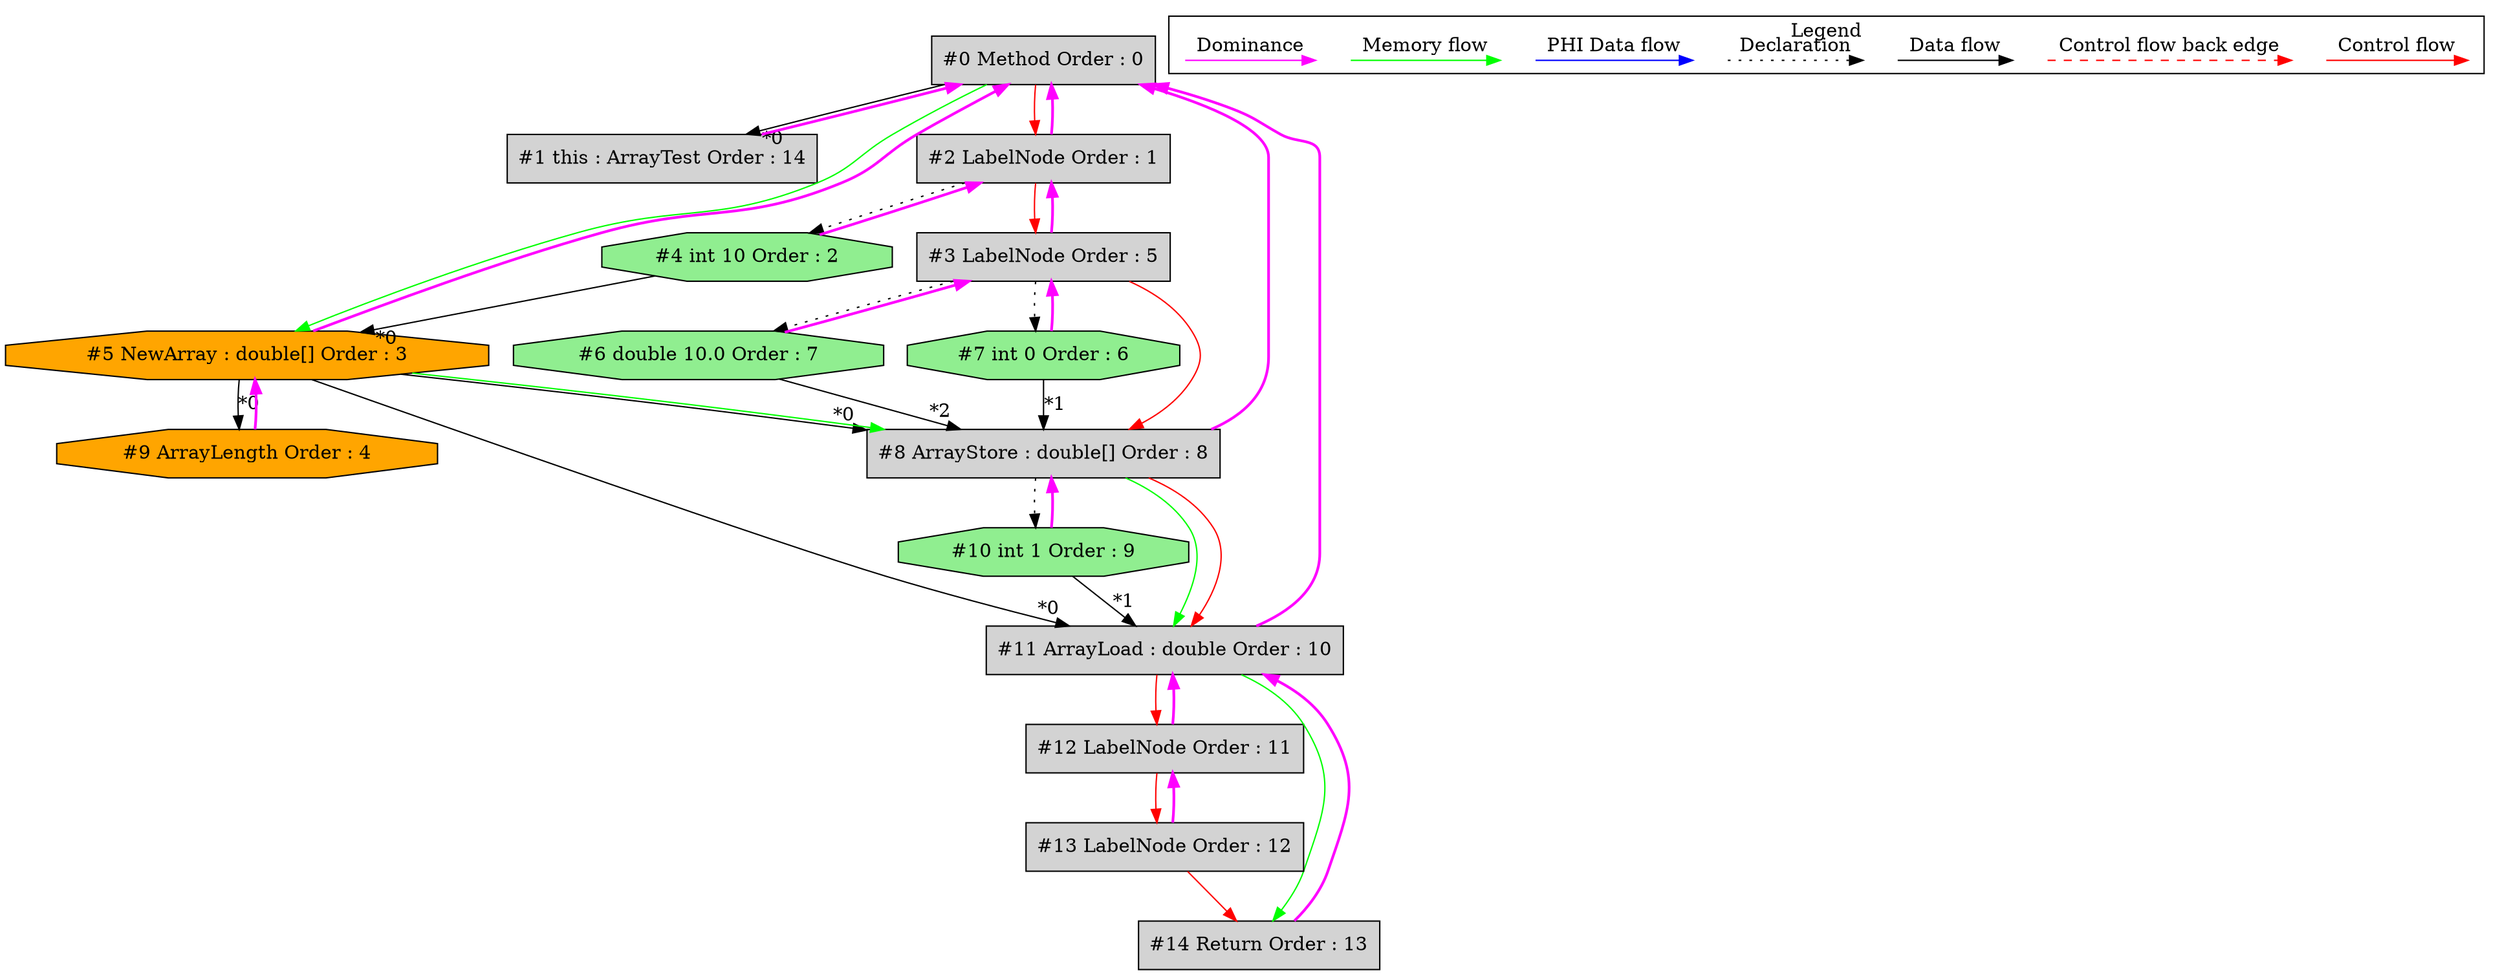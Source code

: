 digraph debugoutput {
 ordering="in";
 node0[label="#0 Method Order : 0",shape=box, fillcolor=lightgrey, style=filled];
 node1[label="#1 this : ArrayTest Order : 14",shape=box, fillcolor=lightgrey, style=filled];
 node1 -> node0[dir="forward" color="fuchsia" penwidth="2"];
 node0 -> node1[headlabel="*0", labeldistance=2];
 node2[label="#2 LabelNode Order : 1",shape=box, fillcolor=lightgrey, style=filled];
 node2 -> node0[dir="forward" color="fuchsia" penwidth="2"];
 node0 -> node2[labeldistance=2, color=red, fontcolor=red];
 node3[label="#3 LabelNode Order : 5",shape=box, fillcolor=lightgrey, style=filled];
 node3 -> node2[dir="forward" color="fuchsia" penwidth="2"];
 node2 -> node3[labeldistance=2, color=red, fontcolor=red];
 node4[label="#4 int 10 Order : 2",shape=octagon, fillcolor=lightgreen, style=filled];
 node4 -> node2[dir="forward" color="fuchsia" penwidth="2"];
 node2 -> node4[style=dotted];
 node5[label="#5 NewArray : double[] Order : 3",shape=octagon, fillcolor=orange, style=filled];
 node5 -> node0[dir="forward" color="fuchsia" penwidth="2"];
 node4 -> node5[headlabel="*0", labeldistance=2];
 node0 -> node5[labeldistance=2, color=green, constraint=false];
 node6[label="#6 double 10.0 Order : 7",shape=octagon, fillcolor=lightgreen, style=filled];
 node6 -> node3[dir="forward" color="fuchsia" penwidth="2"];
 node3 -> node6[style=dotted];
 node7[label="#7 int 0 Order : 6",shape=octagon, fillcolor=lightgreen, style=filled];
 node7 -> node3[dir="forward" color="fuchsia" penwidth="2"];
 node3 -> node7[style=dotted];
 node8[label="#8 ArrayStore : double[] Order : 8",shape=box, fillcolor=lightgrey, style=filled];
 node8 -> node0[dir="forward" color="fuchsia" penwidth="2"];
 node5 -> node8[headlabel="*0", labeldistance=2];
 node7 -> node8[headlabel="*1", labeldistance=2];
 node6 -> node8[headlabel="*2", labeldistance=2];
 node5 -> node8[labeldistance=2, color=green, constraint=false];
 node3 -> node8[labeldistance=2, color=red, fontcolor=red];
 node9[label="#9 ArrayLength Order : 4",shape=octagon, fillcolor=orange, style=filled];
 node9 -> node5[dir="forward" color="fuchsia" penwidth="2"];
 node5 -> node9[headlabel="*0", labeldistance=2];
 node10[label="#10 int 1 Order : 9",shape=octagon, fillcolor=lightgreen, style=filled];
 node10 -> node8[dir="forward" color="fuchsia" penwidth="2"];
 node8 -> node10[style=dotted];
 node11[label="#11 ArrayLoad : double Order : 10",shape=box, fillcolor=lightgrey, style=filled];
 node11 -> node0[dir="forward" color="fuchsia" penwidth="2"];
 node5 -> node11[headlabel="*0", labeldistance=2];
 node10 -> node11[headlabel="*1", labeldistance=2];
 node8 -> node11[labeldistance=2, color=green, constraint=false];
 node8 -> node11[labeldistance=2, color=red, fontcolor=red];
 node12[label="#12 LabelNode Order : 11",shape=box, fillcolor=lightgrey, style=filled];
 node12 -> node11[dir="forward" color="fuchsia" penwidth="2"];
 node11 -> node12[labeldistance=2, color=red, fontcolor=red];
 node13[label="#13 LabelNode Order : 12",shape=box, fillcolor=lightgrey, style=filled];
 node13 -> node12[dir="forward" color="fuchsia" penwidth="2"];
 node12 -> node13[labeldistance=2, color=red, fontcolor=red];
 node14[label="#14 Return Order : 13",shape=box, fillcolor=lightgrey, style=filled];
 node14 -> node11[dir="forward" color="fuchsia" penwidth="2"];
 node13 -> node14[labeldistance=2, color=red, fontcolor=red];
 node11 -> node14[labeldistance=2, color=green, constraint=false];
 subgraph cluster_000 {
  label = "Legend";
  node [shape=point]
  {
   rank=same;
   c0 [style = invis];
   c1 [style = invis];
   c2 [style = invis];
   c3 [style = invis];
   d0 [style = invis];
   d1 [style = invis];
   d2 [style = invis];
   d3 [style = invis];
   d4 [style = invis];
   d5 [style = invis];
   d6 [style = invis];
   d7 [style = invis];
   d8 [style = invis];
   d9 [style = invis];
  }
  c0 -> c1 [label="Control flow", style=solid, color=red]
  c2 -> c3 [label="Control flow back edge", style=dashed, color=red]
  d0 -> d1 [label="Data flow"]
  d2 -> d3 [label="Declaration", style=dotted]
  d4 -> d5 [label="PHI Data flow", color=blue]
  d6 -> d7 [label="Memory flow", color=green]
  d8 -> d9 [label="Dominance", color=fuchsia, style=solid]
 }

}
